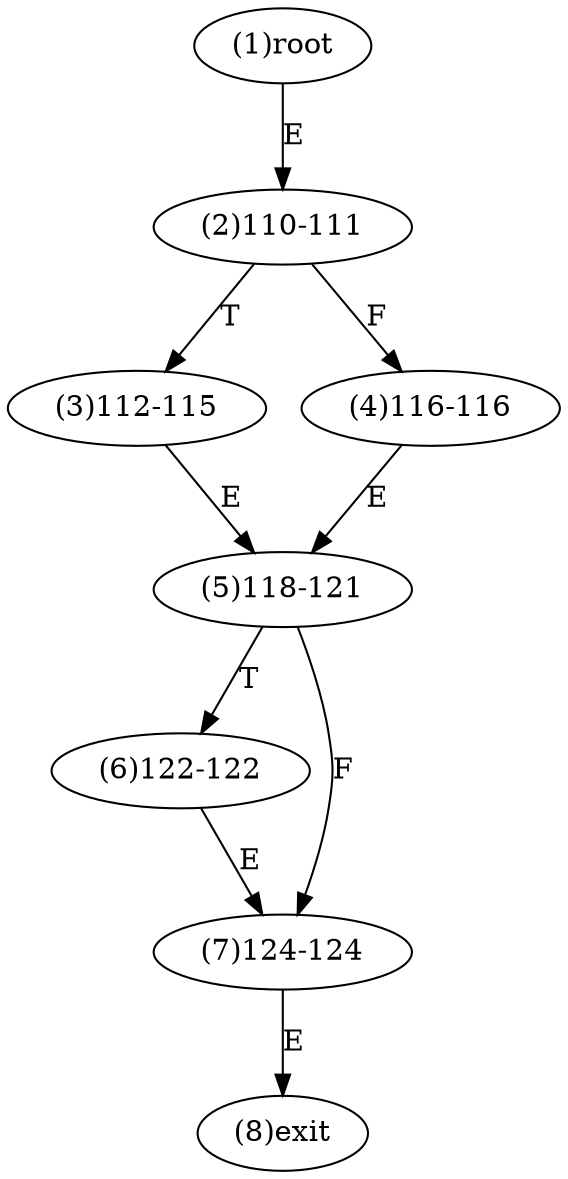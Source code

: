 digraph "" { 
1[ label="(1)root"];
2[ label="(2)110-111"];
3[ label="(3)112-115"];
4[ label="(4)116-116"];
5[ label="(5)118-121"];
6[ label="(6)122-122"];
7[ label="(7)124-124"];
8[ label="(8)exit"];
1->2[ label="E"];
2->4[ label="F"];
2->3[ label="T"];
3->5[ label="E"];
4->5[ label="E"];
5->7[ label="F"];
5->6[ label="T"];
6->7[ label="E"];
7->8[ label="E"];
}